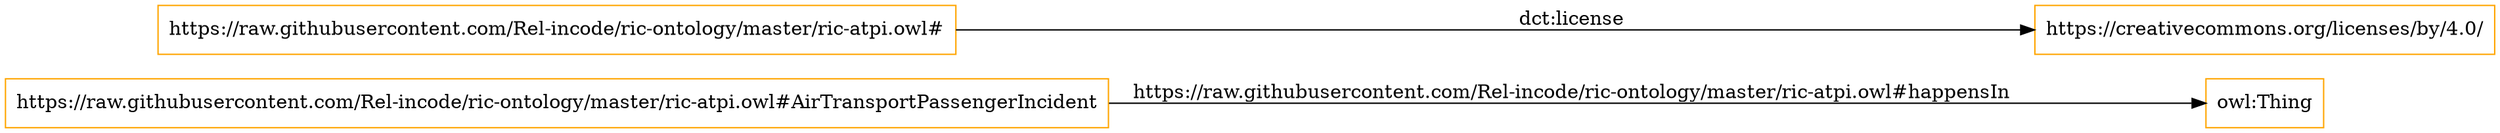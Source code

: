 digraph ar2dtool_diagram { 
rankdir=LR;
size="1501"
node [shape = rectangle, color="orange"]; "https://raw.githubusercontent.com/Rel-incode/ric-ontology/master/ric-atpi.owl#AirTransportPassengerIncident" ; /*classes style*/
	"https://raw.githubusercontent.com/Rel-incode/ric-ontology/master/ric-atpi.owl#" -> "https://creativecommons.org/licenses/by/4.0/" [ label = "dct:license" ];
	"https://raw.githubusercontent.com/Rel-incode/ric-ontology/master/ric-atpi.owl#AirTransportPassengerIncident" -> "owl:Thing" [ label = "https://raw.githubusercontent.com/Rel-incode/ric-ontology/master/ric-atpi.owl#happensIn" ];

}
